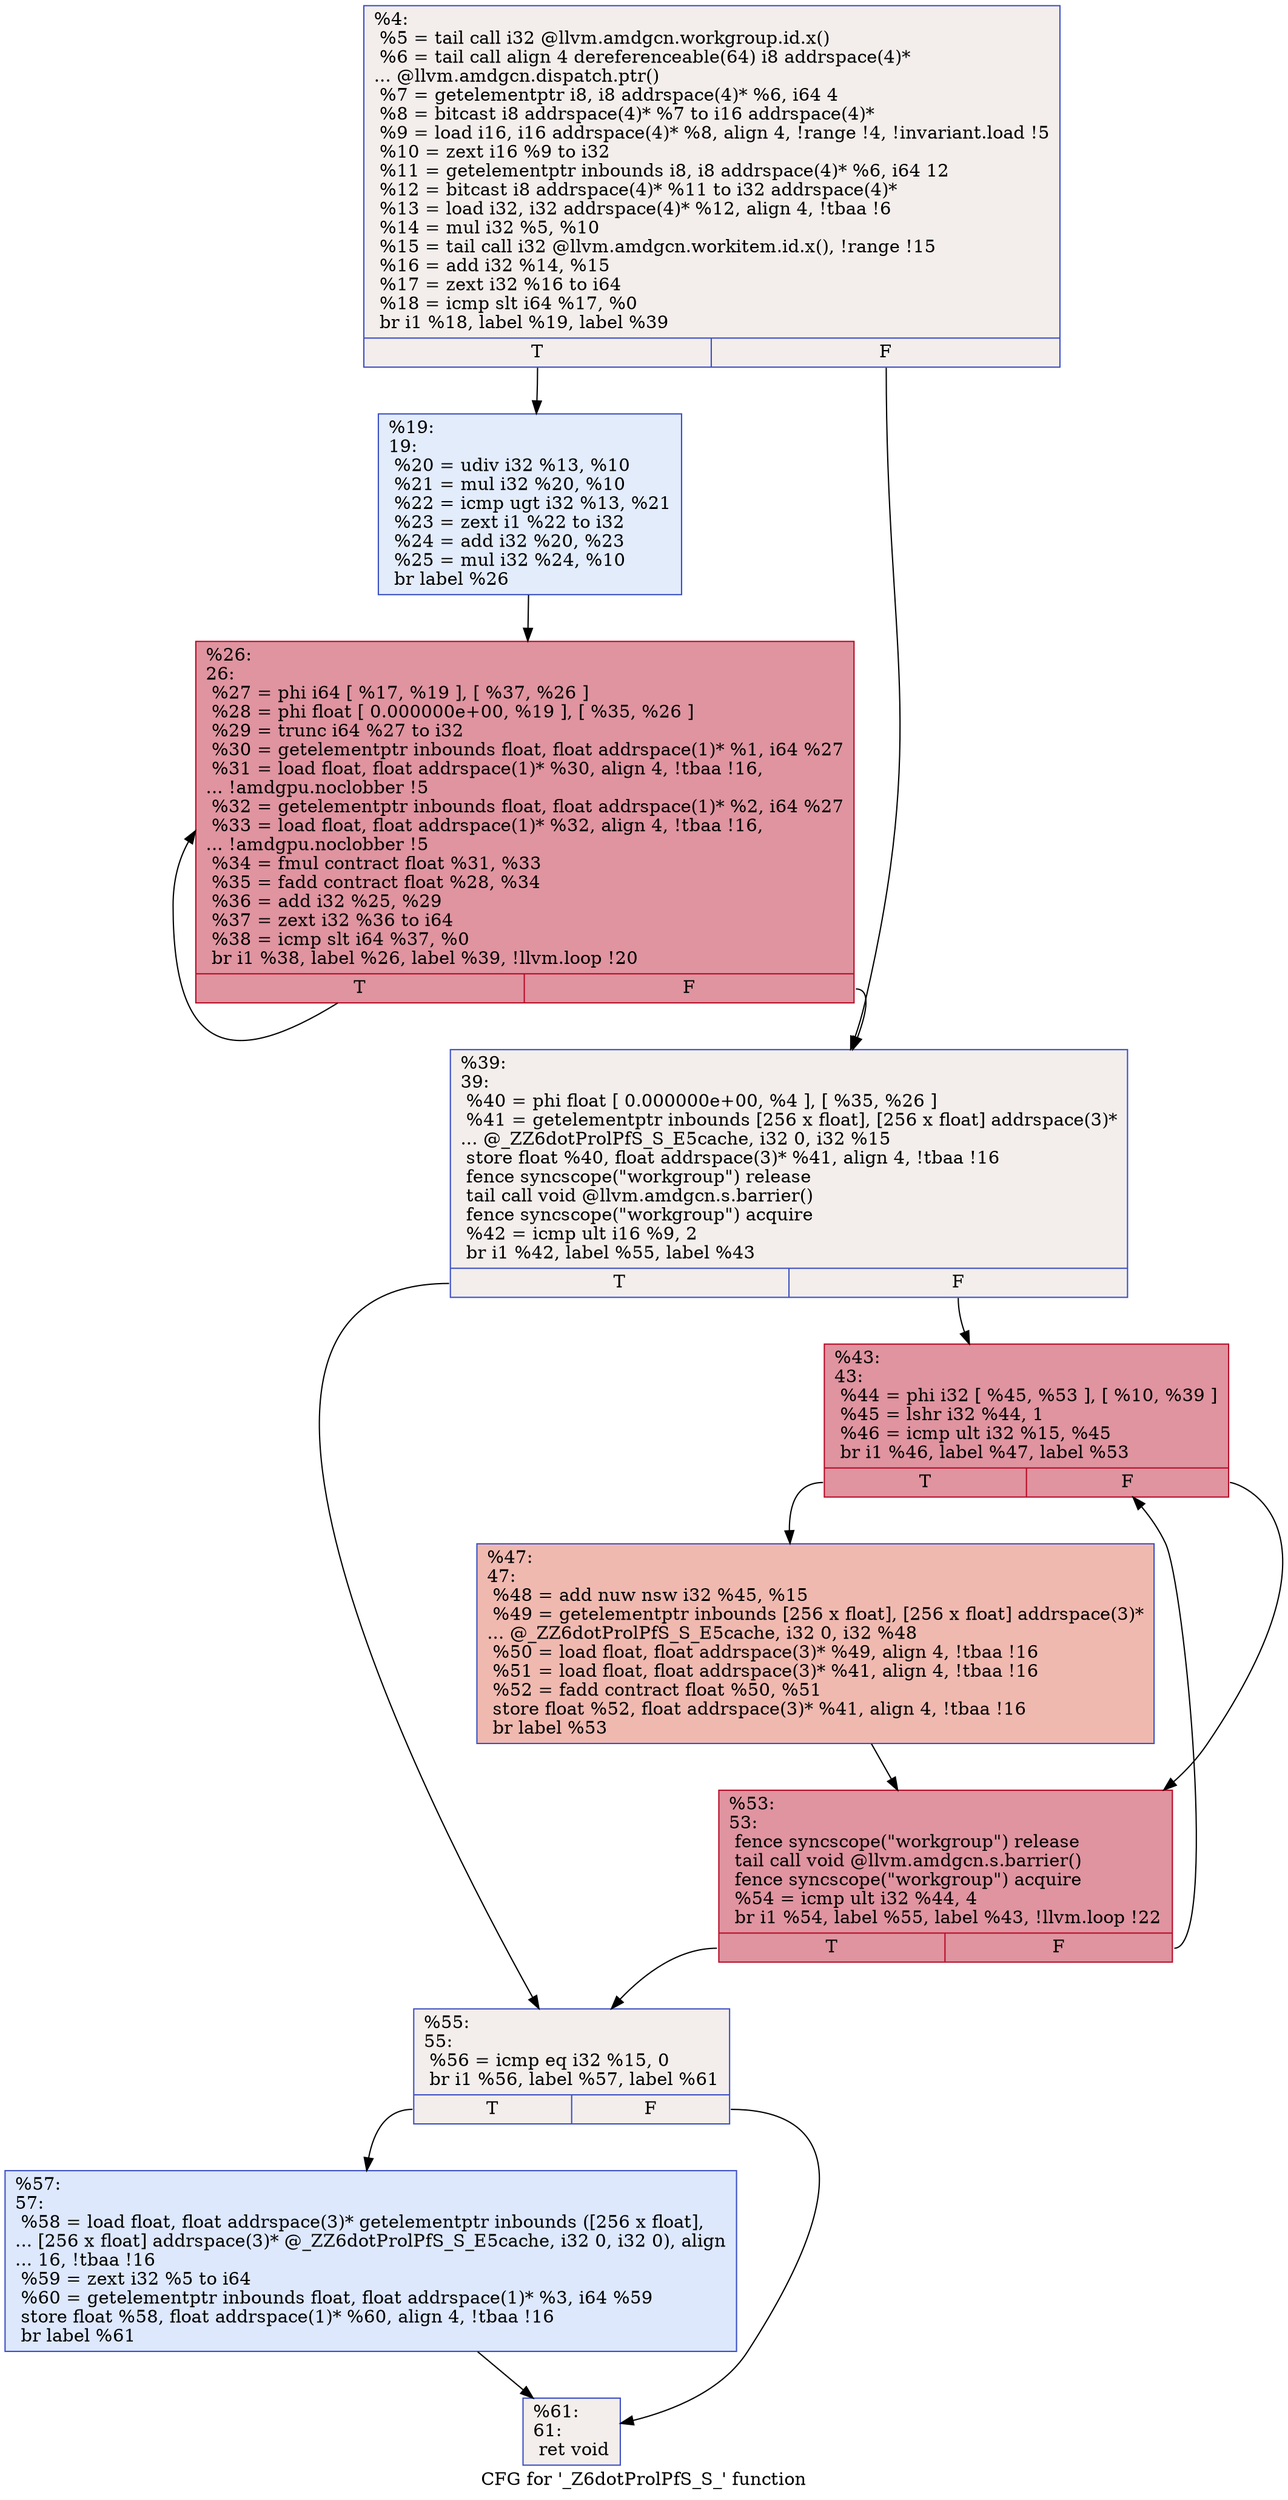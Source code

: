 digraph "CFG for '_Z6dotProlPfS_S_' function" {
	label="CFG for '_Z6dotProlPfS_S_' function";

	Node0x48518c0 [shape=record,color="#3d50c3ff", style=filled, fillcolor="#e3d9d370",label="{%4:\l  %5 = tail call i32 @llvm.amdgcn.workgroup.id.x()\l  %6 = tail call align 4 dereferenceable(64) i8 addrspace(4)*\l... @llvm.amdgcn.dispatch.ptr()\l  %7 = getelementptr i8, i8 addrspace(4)* %6, i64 4\l  %8 = bitcast i8 addrspace(4)* %7 to i16 addrspace(4)*\l  %9 = load i16, i16 addrspace(4)* %8, align 4, !range !4, !invariant.load !5\l  %10 = zext i16 %9 to i32\l  %11 = getelementptr inbounds i8, i8 addrspace(4)* %6, i64 12\l  %12 = bitcast i8 addrspace(4)* %11 to i32 addrspace(4)*\l  %13 = load i32, i32 addrspace(4)* %12, align 4, !tbaa !6\l  %14 = mul i32 %5, %10\l  %15 = tail call i32 @llvm.amdgcn.workitem.id.x(), !range !15\l  %16 = add i32 %14, %15\l  %17 = zext i32 %16 to i64\l  %18 = icmp slt i64 %17, %0\l  br i1 %18, label %19, label %39\l|{<s0>T|<s1>F}}"];
	Node0x48518c0:s0 -> Node0x4853bd0;
	Node0x48518c0:s1 -> Node0x4853c60;
	Node0x4853bd0 [shape=record,color="#3d50c3ff", style=filled, fillcolor="#bfd3f670",label="{%19:\l19:                                               \l  %20 = udiv i32 %13, %10\l  %21 = mul i32 %20, %10\l  %22 = icmp ugt i32 %13, %21\l  %23 = zext i1 %22 to i32\l  %24 = add i32 %20, %23\l  %25 = mul i32 %24, %10\l  br label %26\l}"];
	Node0x4853bd0 -> Node0x48540e0;
	Node0x48540e0 [shape=record,color="#b70d28ff", style=filled, fillcolor="#b70d2870",label="{%26:\l26:                                               \l  %27 = phi i64 [ %17, %19 ], [ %37, %26 ]\l  %28 = phi float [ 0.000000e+00, %19 ], [ %35, %26 ]\l  %29 = trunc i64 %27 to i32\l  %30 = getelementptr inbounds float, float addrspace(1)* %1, i64 %27\l  %31 = load float, float addrspace(1)* %30, align 4, !tbaa !16,\l... !amdgpu.noclobber !5\l  %32 = getelementptr inbounds float, float addrspace(1)* %2, i64 %27\l  %33 = load float, float addrspace(1)* %32, align 4, !tbaa !16,\l... !amdgpu.noclobber !5\l  %34 = fmul contract float %31, %33\l  %35 = fadd contract float %28, %34\l  %36 = add i32 %25, %29\l  %37 = zext i32 %36 to i64\l  %38 = icmp slt i64 %37, %0\l  br i1 %38, label %26, label %39, !llvm.loop !20\l|{<s0>T|<s1>F}}"];
	Node0x48540e0:s0 -> Node0x48540e0;
	Node0x48540e0:s1 -> Node0x4853c60;
	Node0x4853c60 [shape=record,color="#3d50c3ff", style=filled, fillcolor="#e3d9d370",label="{%39:\l39:                                               \l  %40 = phi float [ 0.000000e+00, %4 ], [ %35, %26 ]\l  %41 = getelementptr inbounds [256 x float], [256 x float] addrspace(3)*\l... @_ZZ6dotProlPfS_S_E5cache, i32 0, i32 %15\l  store float %40, float addrspace(3)* %41, align 4, !tbaa !16\l  fence syncscope(\"workgroup\") release\l  tail call void @llvm.amdgcn.s.barrier()\l  fence syncscope(\"workgroup\") acquire\l  %42 = icmp ult i16 %9, 2\l  br i1 %42, label %55, label %43\l|{<s0>T|<s1>F}}"];
	Node0x4853c60:s0 -> Node0x4856920;
	Node0x4853c60:s1 -> Node0x4856970;
	Node0x4856970 [shape=record,color="#b70d28ff", style=filled, fillcolor="#b70d2870",label="{%43:\l43:                                               \l  %44 = phi i32 [ %45, %53 ], [ %10, %39 ]\l  %45 = lshr i32 %44, 1\l  %46 = icmp ult i32 %15, %45\l  br i1 %46, label %47, label %53\l|{<s0>T|<s1>F}}"];
	Node0x4856970:s0 -> Node0x4856d70;
	Node0x4856970:s1 -> Node0x4856ae0;
	Node0x4856d70 [shape=record,color="#3d50c3ff", style=filled, fillcolor="#de614d70",label="{%47:\l47:                                               \l  %48 = add nuw nsw i32 %45, %15\l  %49 = getelementptr inbounds [256 x float], [256 x float] addrspace(3)*\l... @_ZZ6dotProlPfS_S_E5cache, i32 0, i32 %48\l  %50 = load float, float addrspace(3)* %49, align 4, !tbaa !16\l  %51 = load float, float addrspace(3)* %41, align 4, !tbaa !16\l  %52 = fadd contract float %50, %51\l  store float %52, float addrspace(3)* %41, align 4, !tbaa !16\l  br label %53\l}"];
	Node0x4856d70 -> Node0x4856ae0;
	Node0x4856ae0 [shape=record,color="#b70d28ff", style=filled, fillcolor="#b70d2870",label="{%53:\l53:                                               \l  fence syncscope(\"workgroup\") release\l  tail call void @llvm.amdgcn.s.barrier()\l  fence syncscope(\"workgroup\") acquire\l  %54 = icmp ult i32 %44, 4\l  br i1 %54, label %55, label %43, !llvm.loop !22\l|{<s0>T|<s1>F}}"];
	Node0x4856ae0:s0 -> Node0x4856920;
	Node0x4856ae0:s1 -> Node0x4856970;
	Node0x4856920 [shape=record,color="#3d50c3ff", style=filled, fillcolor="#e3d9d370",label="{%55:\l55:                                               \l  %56 = icmp eq i32 %15, 0\l  br i1 %56, label %57, label %61\l|{<s0>T|<s1>F}}"];
	Node0x4856920:s0 -> Node0x4857670;
	Node0x4856920:s1 -> Node0x48576c0;
	Node0x4857670 [shape=record,color="#3d50c3ff", style=filled, fillcolor="#b2ccfb70",label="{%57:\l57:                                               \l  %58 = load float, float addrspace(3)* getelementptr inbounds ([256 x float],\l... [256 x float] addrspace(3)* @_ZZ6dotProlPfS_S_E5cache, i32 0, i32 0), align\l... 16, !tbaa !16\l  %59 = zext i32 %5 to i64\l  %60 = getelementptr inbounds float, float addrspace(1)* %3, i64 %59\l  store float %58, float addrspace(1)* %60, align 4, !tbaa !16\l  br label %61\l}"];
	Node0x4857670 -> Node0x48576c0;
	Node0x48576c0 [shape=record,color="#3d50c3ff", style=filled, fillcolor="#e3d9d370",label="{%61:\l61:                                               \l  ret void\l}"];
}
